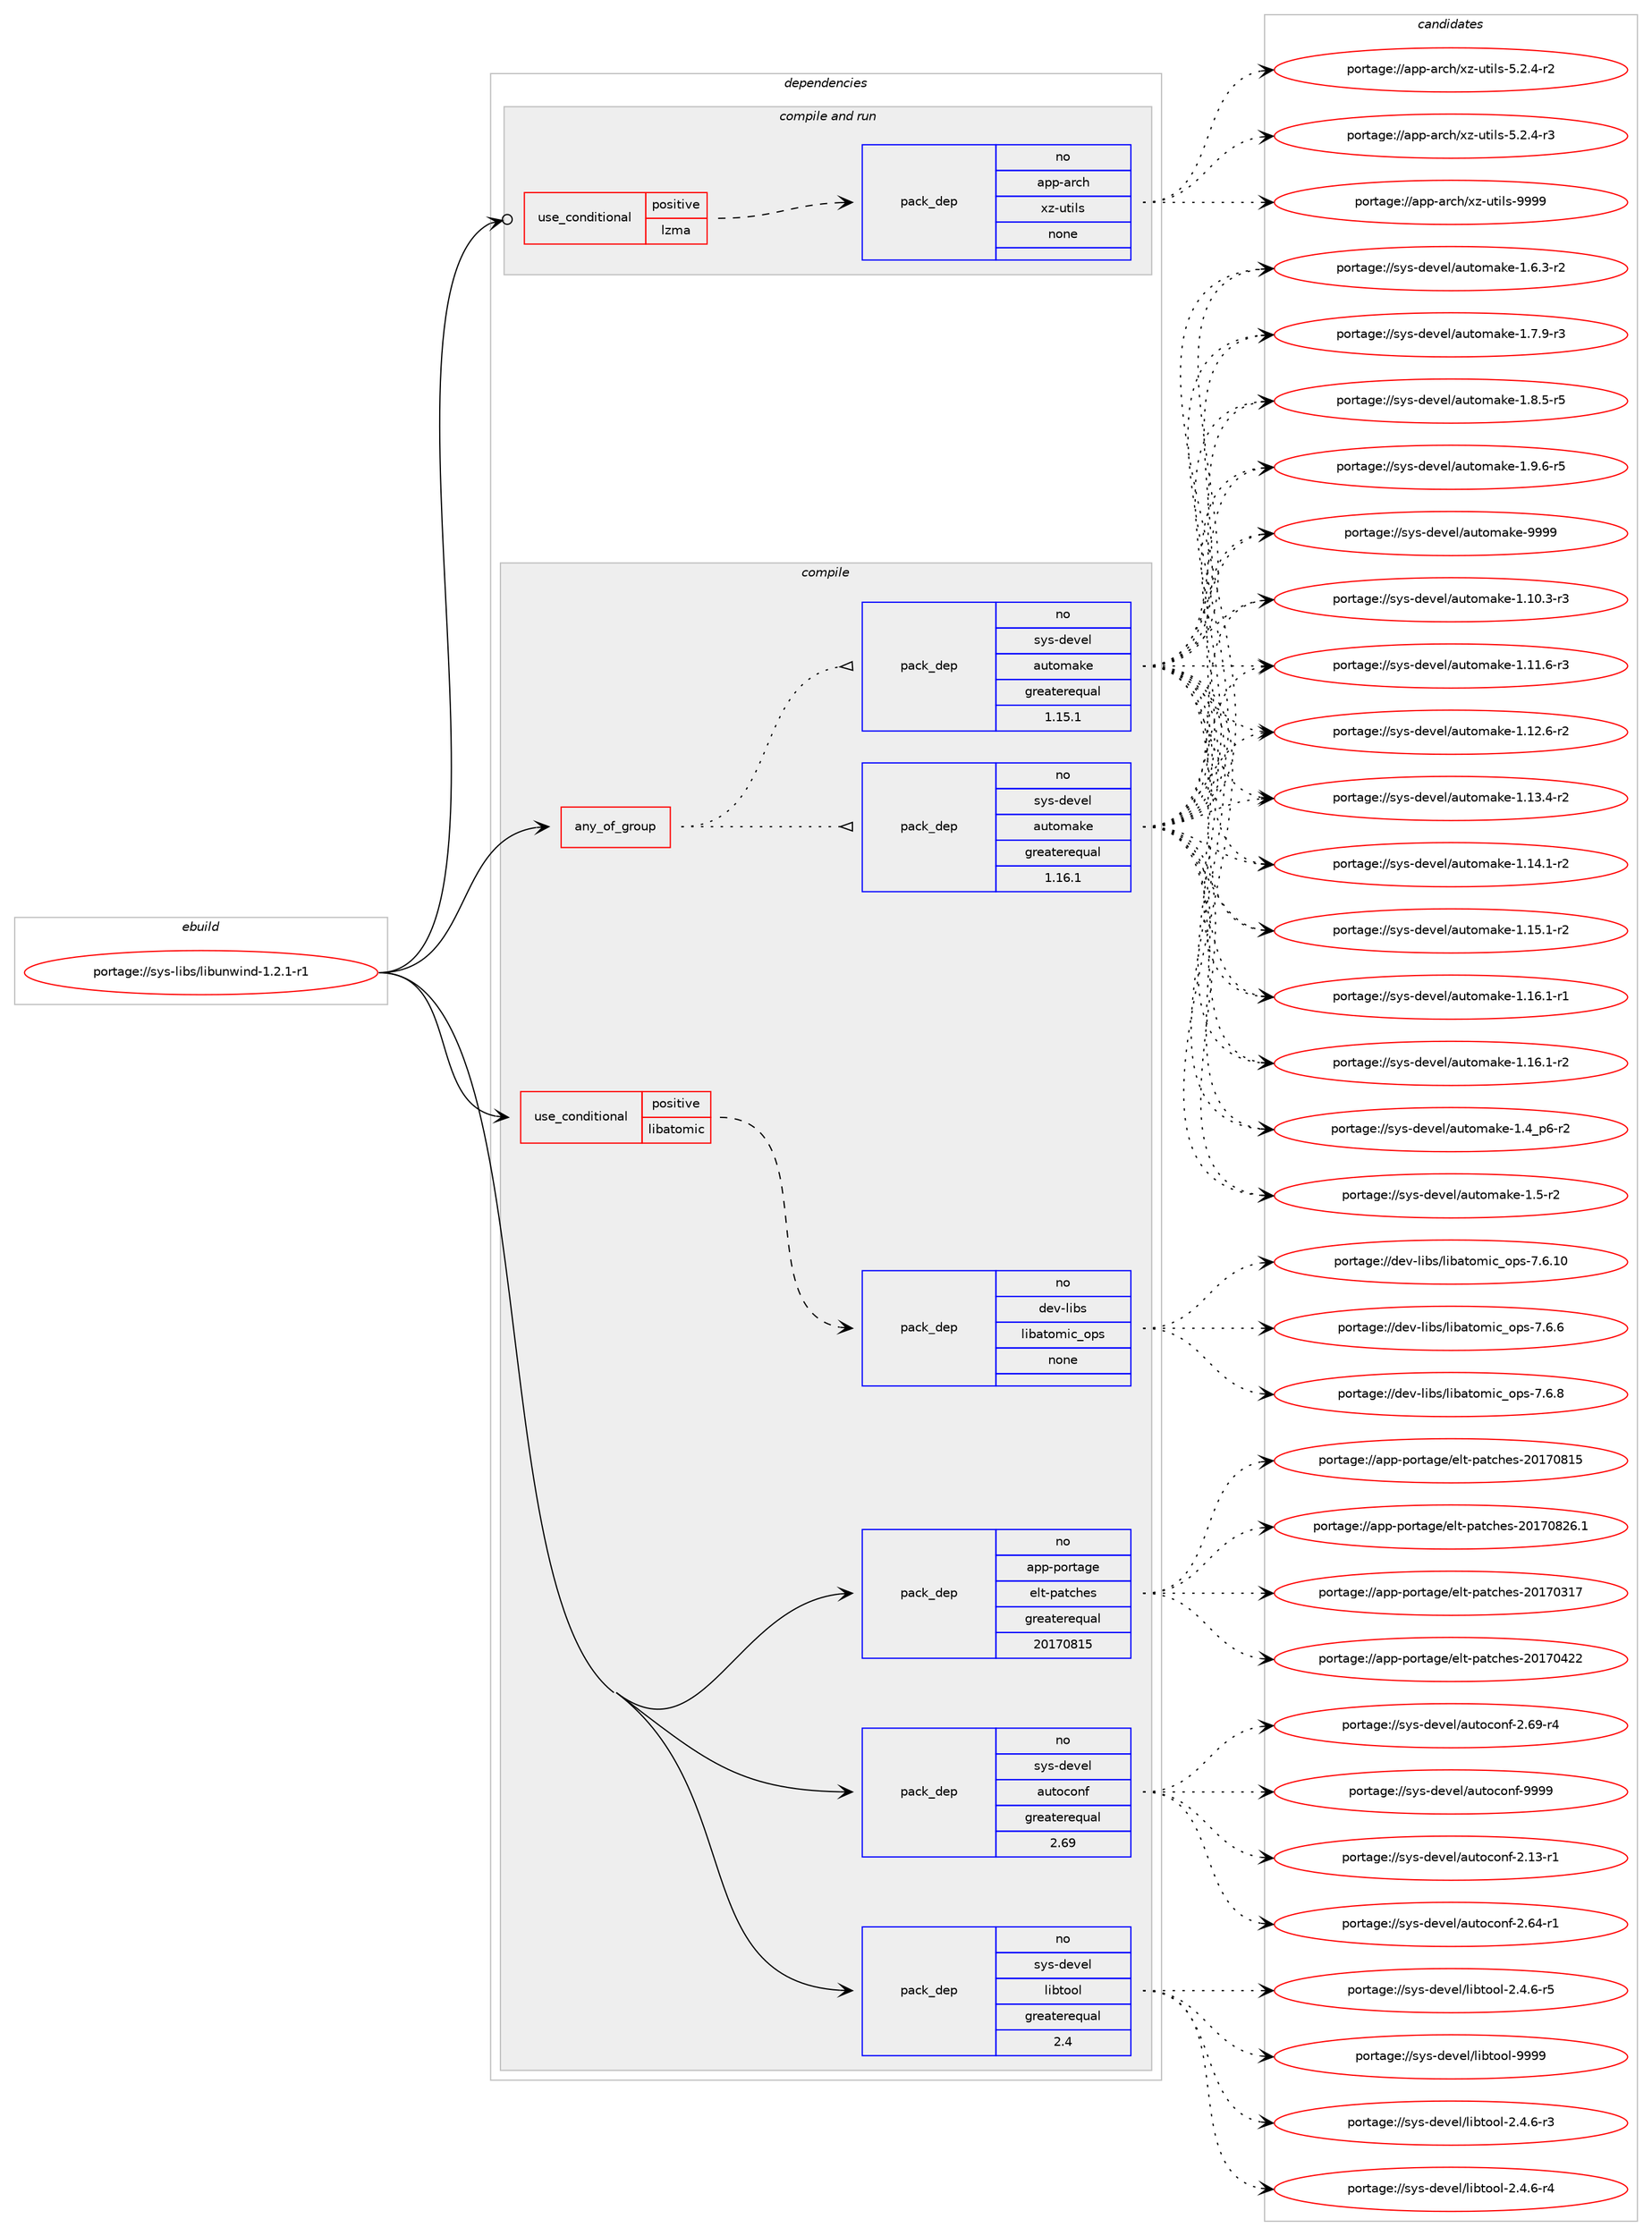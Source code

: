 digraph prolog {

# *************
# Graph options
# *************

newrank=true;
concentrate=true;
compound=true;
graph [rankdir=LR,fontname=Helvetica,fontsize=10,ranksep=1.5];#, ranksep=2.5, nodesep=0.2];
edge  [arrowhead=vee];
node  [fontname=Helvetica,fontsize=10];

# **********
# The ebuild
# **********

subgraph cluster_leftcol {
color=gray;
rank=same;
label=<<i>ebuild</i>>;
id [label="portage://sys-libs/libunwind-1.2.1-r1", color=red, width=4, href="../sys-libs/libunwind-1.2.1-r1.svg"];
}

# ****************
# The dependencies
# ****************

subgraph cluster_midcol {
color=gray;
label=<<i>dependencies</i>>;
subgraph cluster_compile {
fillcolor="#eeeeee";
style=filled;
label=<<i>compile</i>>;
subgraph any7030 {
dependency431873 [label=<<TABLE BORDER="0" CELLBORDER="1" CELLSPACING="0" CELLPADDING="4"><TR><TD CELLPADDING="10">any_of_group</TD></TR></TABLE>>, shape=none, color=red];subgraph pack320114 {
dependency431874 [label=<<TABLE BORDER="0" CELLBORDER="1" CELLSPACING="0" CELLPADDING="4" WIDTH="220"><TR><TD ROWSPAN="6" CELLPADDING="30">pack_dep</TD></TR><TR><TD WIDTH="110">no</TD></TR><TR><TD>sys-devel</TD></TR><TR><TD>automake</TD></TR><TR><TD>greaterequal</TD></TR><TR><TD>1.16.1</TD></TR></TABLE>>, shape=none, color=blue];
}
dependency431873:e -> dependency431874:w [weight=20,style="dotted",arrowhead="oinv"];
subgraph pack320115 {
dependency431875 [label=<<TABLE BORDER="0" CELLBORDER="1" CELLSPACING="0" CELLPADDING="4" WIDTH="220"><TR><TD ROWSPAN="6" CELLPADDING="30">pack_dep</TD></TR><TR><TD WIDTH="110">no</TD></TR><TR><TD>sys-devel</TD></TR><TR><TD>automake</TD></TR><TR><TD>greaterequal</TD></TR><TR><TD>1.15.1</TD></TR></TABLE>>, shape=none, color=blue];
}
dependency431873:e -> dependency431875:w [weight=20,style="dotted",arrowhead="oinv"];
}
id:e -> dependency431873:w [weight=20,style="solid",arrowhead="vee"];
subgraph cond104476 {
dependency431876 [label=<<TABLE BORDER="0" CELLBORDER="1" CELLSPACING="0" CELLPADDING="4"><TR><TD ROWSPAN="3" CELLPADDING="10">use_conditional</TD></TR><TR><TD>positive</TD></TR><TR><TD>libatomic</TD></TR></TABLE>>, shape=none, color=red];
subgraph pack320116 {
dependency431877 [label=<<TABLE BORDER="0" CELLBORDER="1" CELLSPACING="0" CELLPADDING="4" WIDTH="220"><TR><TD ROWSPAN="6" CELLPADDING="30">pack_dep</TD></TR><TR><TD WIDTH="110">no</TD></TR><TR><TD>dev-libs</TD></TR><TR><TD>libatomic_ops</TD></TR><TR><TD>none</TD></TR><TR><TD></TD></TR></TABLE>>, shape=none, color=blue];
}
dependency431876:e -> dependency431877:w [weight=20,style="dashed",arrowhead="vee"];
}
id:e -> dependency431876:w [weight=20,style="solid",arrowhead="vee"];
subgraph pack320117 {
dependency431878 [label=<<TABLE BORDER="0" CELLBORDER="1" CELLSPACING="0" CELLPADDING="4" WIDTH="220"><TR><TD ROWSPAN="6" CELLPADDING="30">pack_dep</TD></TR><TR><TD WIDTH="110">no</TD></TR><TR><TD>app-portage</TD></TR><TR><TD>elt-patches</TD></TR><TR><TD>greaterequal</TD></TR><TR><TD>20170815</TD></TR></TABLE>>, shape=none, color=blue];
}
id:e -> dependency431878:w [weight=20,style="solid",arrowhead="vee"];
subgraph pack320118 {
dependency431879 [label=<<TABLE BORDER="0" CELLBORDER="1" CELLSPACING="0" CELLPADDING="4" WIDTH="220"><TR><TD ROWSPAN="6" CELLPADDING="30">pack_dep</TD></TR><TR><TD WIDTH="110">no</TD></TR><TR><TD>sys-devel</TD></TR><TR><TD>autoconf</TD></TR><TR><TD>greaterequal</TD></TR><TR><TD>2.69</TD></TR></TABLE>>, shape=none, color=blue];
}
id:e -> dependency431879:w [weight=20,style="solid",arrowhead="vee"];
subgraph pack320119 {
dependency431880 [label=<<TABLE BORDER="0" CELLBORDER="1" CELLSPACING="0" CELLPADDING="4" WIDTH="220"><TR><TD ROWSPAN="6" CELLPADDING="30">pack_dep</TD></TR><TR><TD WIDTH="110">no</TD></TR><TR><TD>sys-devel</TD></TR><TR><TD>libtool</TD></TR><TR><TD>greaterequal</TD></TR><TR><TD>2.4</TD></TR></TABLE>>, shape=none, color=blue];
}
id:e -> dependency431880:w [weight=20,style="solid",arrowhead="vee"];
}
subgraph cluster_compileandrun {
fillcolor="#eeeeee";
style=filled;
label=<<i>compile and run</i>>;
subgraph cond104477 {
dependency431881 [label=<<TABLE BORDER="0" CELLBORDER="1" CELLSPACING="0" CELLPADDING="4"><TR><TD ROWSPAN="3" CELLPADDING="10">use_conditional</TD></TR><TR><TD>positive</TD></TR><TR><TD>lzma</TD></TR></TABLE>>, shape=none, color=red];
subgraph pack320120 {
dependency431882 [label=<<TABLE BORDER="0" CELLBORDER="1" CELLSPACING="0" CELLPADDING="4" WIDTH="220"><TR><TD ROWSPAN="6" CELLPADDING="30">pack_dep</TD></TR><TR><TD WIDTH="110">no</TD></TR><TR><TD>app-arch</TD></TR><TR><TD>xz-utils</TD></TR><TR><TD>none</TD></TR><TR><TD></TD></TR></TABLE>>, shape=none, color=blue];
}
dependency431881:e -> dependency431882:w [weight=20,style="dashed",arrowhead="vee"];
}
id:e -> dependency431881:w [weight=20,style="solid",arrowhead="odotvee"];
}
subgraph cluster_run {
fillcolor="#eeeeee";
style=filled;
label=<<i>run</i>>;
}
}

# **************
# The candidates
# **************

subgraph cluster_choices {
rank=same;
color=gray;
label=<<i>candidates</i>>;

subgraph choice320114 {
color=black;
nodesep=1;
choiceportage11512111545100101118101108479711711611110997107101454946494846514511451 [label="portage://sys-devel/automake-1.10.3-r3", color=red, width=4,href="../sys-devel/automake-1.10.3-r3.svg"];
choiceportage11512111545100101118101108479711711611110997107101454946494946544511451 [label="portage://sys-devel/automake-1.11.6-r3", color=red, width=4,href="../sys-devel/automake-1.11.6-r3.svg"];
choiceportage11512111545100101118101108479711711611110997107101454946495046544511450 [label="portage://sys-devel/automake-1.12.6-r2", color=red, width=4,href="../sys-devel/automake-1.12.6-r2.svg"];
choiceportage11512111545100101118101108479711711611110997107101454946495146524511450 [label="portage://sys-devel/automake-1.13.4-r2", color=red, width=4,href="../sys-devel/automake-1.13.4-r2.svg"];
choiceportage11512111545100101118101108479711711611110997107101454946495246494511450 [label="portage://sys-devel/automake-1.14.1-r2", color=red, width=4,href="../sys-devel/automake-1.14.1-r2.svg"];
choiceportage11512111545100101118101108479711711611110997107101454946495346494511450 [label="portage://sys-devel/automake-1.15.1-r2", color=red, width=4,href="../sys-devel/automake-1.15.1-r2.svg"];
choiceportage11512111545100101118101108479711711611110997107101454946495446494511449 [label="portage://sys-devel/automake-1.16.1-r1", color=red, width=4,href="../sys-devel/automake-1.16.1-r1.svg"];
choiceportage11512111545100101118101108479711711611110997107101454946495446494511450 [label="portage://sys-devel/automake-1.16.1-r2", color=red, width=4,href="../sys-devel/automake-1.16.1-r2.svg"];
choiceportage115121115451001011181011084797117116111109971071014549465295112544511450 [label="portage://sys-devel/automake-1.4_p6-r2", color=red, width=4,href="../sys-devel/automake-1.4_p6-r2.svg"];
choiceportage11512111545100101118101108479711711611110997107101454946534511450 [label="portage://sys-devel/automake-1.5-r2", color=red, width=4,href="../sys-devel/automake-1.5-r2.svg"];
choiceportage115121115451001011181011084797117116111109971071014549465446514511450 [label="portage://sys-devel/automake-1.6.3-r2", color=red, width=4,href="../sys-devel/automake-1.6.3-r2.svg"];
choiceportage115121115451001011181011084797117116111109971071014549465546574511451 [label="portage://sys-devel/automake-1.7.9-r3", color=red, width=4,href="../sys-devel/automake-1.7.9-r3.svg"];
choiceportage115121115451001011181011084797117116111109971071014549465646534511453 [label="portage://sys-devel/automake-1.8.5-r5", color=red, width=4,href="../sys-devel/automake-1.8.5-r5.svg"];
choiceportage115121115451001011181011084797117116111109971071014549465746544511453 [label="portage://sys-devel/automake-1.9.6-r5", color=red, width=4,href="../sys-devel/automake-1.9.6-r5.svg"];
choiceportage115121115451001011181011084797117116111109971071014557575757 [label="portage://sys-devel/automake-9999", color=red, width=4,href="../sys-devel/automake-9999.svg"];
dependency431874:e -> choiceportage11512111545100101118101108479711711611110997107101454946494846514511451:w [style=dotted,weight="100"];
dependency431874:e -> choiceportage11512111545100101118101108479711711611110997107101454946494946544511451:w [style=dotted,weight="100"];
dependency431874:e -> choiceportage11512111545100101118101108479711711611110997107101454946495046544511450:w [style=dotted,weight="100"];
dependency431874:e -> choiceportage11512111545100101118101108479711711611110997107101454946495146524511450:w [style=dotted,weight="100"];
dependency431874:e -> choiceportage11512111545100101118101108479711711611110997107101454946495246494511450:w [style=dotted,weight="100"];
dependency431874:e -> choiceportage11512111545100101118101108479711711611110997107101454946495346494511450:w [style=dotted,weight="100"];
dependency431874:e -> choiceportage11512111545100101118101108479711711611110997107101454946495446494511449:w [style=dotted,weight="100"];
dependency431874:e -> choiceportage11512111545100101118101108479711711611110997107101454946495446494511450:w [style=dotted,weight="100"];
dependency431874:e -> choiceportage115121115451001011181011084797117116111109971071014549465295112544511450:w [style=dotted,weight="100"];
dependency431874:e -> choiceportage11512111545100101118101108479711711611110997107101454946534511450:w [style=dotted,weight="100"];
dependency431874:e -> choiceportage115121115451001011181011084797117116111109971071014549465446514511450:w [style=dotted,weight="100"];
dependency431874:e -> choiceportage115121115451001011181011084797117116111109971071014549465546574511451:w [style=dotted,weight="100"];
dependency431874:e -> choiceportage115121115451001011181011084797117116111109971071014549465646534511453:w [style=dotted,weight="100"];
dependency431874:e -> choiceportage115121115451001011181011084797117116111109971071014549465746544511453:w [style=dotted,weight="100"];
dependency431874:e -> choiceportage115121115451001011181011084797117116111109971071014557575757:w [style=dotted,weight="100"];
}
subgraph choice320115 {
color=black;
nodesep=1;
choiceportage11512111545100101118101108479711711611110997107101454946494846514511451 [label="portage://sys-devel/automake-1.10.3-r3", color=red, width=4,href="../sys-devel/automake-1.10.3-r3.svg"];
choiceportage11512111545100101118101108479711711611110997107101454946494946544511451 [label="portage://sys-devel/automake-1.11.6-r3", color=red, width=4,href="../sys-devel/automake-1.11.6-r3.svg"];
choiceportage11512111545100101118101108479711711611110997107101454946495046544511450 [label="portage://sys-devel/automake-1.12.6-r2", color=red, width=4,href="../sys-devel/automake-1.12.6-r2.svg"];
choiceportage11512111545100101118101108479711711611110997107101454946495146524511450 [label="portage://sys-devel/automake-1.13.4-r2", color=red, width=4,href="../sys-devel/automake-1.13.4-r2.svg"];
choiceportage11512111545100101118101108479711711611110997107101454946495246494511450 [label="portage://sys-devel/automake-1.14.1-r2", color=red, width=4,href="../sys-devel/automake-1.14.1-r2.svg"];
choiceportage11512111545100101118101108479711711611110997107101454946495346494511450 [label="portage://sys-devel/automake-1.15.1-r2", color=red, width=4,href="../sys-devel/automake-1.15.1-r2.svg"];
choiceportage11512111545100101118101108479711711611110997107101454946495446494511449 [label="portage://sys-devel/automake-1.16.1-r1", color=red, width=4,href="../sys-devel/automake-1.16.1-r1.svg"];
choiceportage11512111545100101118101108479711711611110997107101454946495446494511450 [label="portage://sys-devel/automake-1.16.1-r2", color=red, width=4,href="../sys-devel/automake-1.16.1-r2.svg"];
choiceportage115121115451001011181011084797117116111109971071014549465295112544511450 [label="portage://sys-devel/automake-1.4_p6-r2", color=red, width=4,href="../sys-devel/automake-1.4_p6-r2.svg"];
choiceportage11512111545100101118101108479711711611110997107101454946534511450 [label="portage://sys-devel/automake-1.5-r2", color=red, width=4,href="../sys-devel/automake-1.5-r2.svg"];
choiceportage115121115451001011181011084797117116111109971071014549465446514511450 [label="portage://sys-devel/automake-1.6.3-r2", color=red, width=4,href="../sys-devel/automake-1.6.3-r2.svg"];
choiceportage115121115451001011181011084797117116111109971071014549465546574511451 [label="portage://sys-devel/automake-1.7.9-r3", color=red, width=4,href="../sys-devel/automake-1.7.9-r3.svg"];
choiceportage115121115451001011181011084797117116111109971071014549465646534511453 [label="portage://sys-devel/automake-1.8.5-r5", color=red, width=4,href="../sys-devel/automake-1.8.5-r5.svg"];
choiceportage115121115451001011181011084797117116111109971071014549465746544511453 [label="portage://sys-devel/automake-1.9.6-r5", color=red, width=4,href="../sys-devel/automake-1.9.6-r5.svg"];
choiceportage115121115451001011181011084797117116111109971071014557575757 [label="portage://sys-devel/automake-9999", color=red, width=4,href="../sys-devel/automake-9999.svg"];
dependency431875:e -> choiceportage11512111545100101118101108479711711611110997107101454946494846514511451:w [style=dotted,weight="100"];
dependency431875:e -> choiceportage11512111545100101118101108479711711611110997107101454946494946544511451:w [style=dotted,weight="100"];
dependency431875:e -> choiceportage11512111545100101118101108479711711611110997107101454946495046544511450:w [style=dotted,weight="100"];
dependency431875:e -> choiceportage11512111545100101118101108479711711611110997107101454946495146524511450:w [style=dotted,weight="100"];
dependency431875:e -> choiceportage11512111545100101118101108479711711611110997107101454946495246494511450:w [style=dotted,weight="100"];
dependency431875:e -> choiceportage11512111545100101118101108479711711611110997107101454946495346494511450:w [style=dotted,weight="100"];
dependency431875:e -> choiceportage11512111545100101118101108479711711611110997107101454946495446494511449:w [style=dotted,weight="100"];
dependency431875:e -> choiceportage11512111545100101118101108479711711611110997107101454946495446494511450:w [style=dotted,weight="100"];
dependency431875:e -> choiceportage115121115451001011181011084797117116111109971071014549465295112544511450:w [style=dotted,weight="100"];
dependency431875:e -> choiceportage11512111545100101118101108479711711611110997107101454946534511450:w [style=dotted,weight="100"];
dependency431875:e -> choiceportage115121115451001011181011084797117116111109971071014549465446514511450:w [style=dotted,weight="100"];
dependency431875:e -> choiceportage115121115451001011181011084797117116111109971071014549465546574511451:w [style=dotted,weight="100"];
dependency431875:e -> choiceportage115121115451001011181011084797117116111109971071014549465646534511453:w [style=dotted,weight="100"];
dependency431875:e -> choiceportage115121115451001011181011084797117116111109971071014549465746544511453:w [style=dotted,weight="100"];
dependency431875:e -> choiceportage115121115451001011181011084797117116111109971071014557575757:w [style=dotted,weight="100"];
}
subgraph choice320116 {
color=black;
nodesep=1;
choiceportage1001011184510810598115471081059897116111109105999511111211545554654464948 [label="portage://dev-libs/libatomic_ops-7.6.10", color=red, width=4,href="../dev-libs/libatomic_ops-7.6.10.svg"];
choiceportage10010111845108105981154710810598971161111091059995111112115455546544654 [label="portage://dev-libs/libatomic_ops-7.6.6", color=red, width=4,href="../dev-libs/libatomic_ops-7.6.6.svg"];
choiceportage10010111845108105981154710810598971161111091059995111112115455546544656 [label="portage://dev-libs/libatomic_ops-7.6.8", color=red, width=4,href="../dev-libs/libatomic_ops-7.6.8.svg"];
dependency431877:e -> choiceportage1001011184510810598115471081059897116111109105999511111211545554654464948:w [style=dotted,weight="100"];
dependency431877:e -> choiceportage10010111845108105981154710810598971161111091059995111112115455546544654:w [style=dotted,weight="100"];
dependency431877:e -> choiceportage10010111845108105981154710810598971161111091059995111112115455546544656:w [style=dotted,weight="100"];
}
subgraph choice320117 {
color=black;
nodesep=1;
choiceportage97112112451121111141169710310147101108116451129711699104101115455048495548514955 [label="portage://app-portage/elt-patches-20170317", color=red, width=4,href="../app-portage/elt-patches-20170317.svg"];
choiceportage97112112451121111141169710310147101108116451129711699104101115455048495548525050 [label="portage://app-portage/elt-patches-20170422", color=red, width=4,href="../app-portage/elt-patches-20170422.svg"];
choiceportage97112112451121111141169710310147101108116451129711699104101115455048495548564953 [label="portage://app-portage/elt-patches-20170815", color=red, width=4,href="../app-portage/elt-patches-20170815.svg"];
choiceportage971121124511211111411697103101471011081164511297116991041011154550484955485650544649 [label="portage://app-portage/elt-patches-20170826.1", color=red, width=4,href="../app-portage/elt-patches-20170826.1.svg"];
dependency431878:e -> choiceportage97112112451121111141169710310147101108116451129711699104101115455048495548514955:w [style=dotted,weight="100"];
dependency431878:e -> choiceportage97112112451121111141169710310147101108116451129711699104101115455048495548525050:w [style=dotted,weight="100"];
dependency431878:e -> choiceportage97112112451121111141169710310147101108116451129711699104101115455048495548564953:w [style=dotted,weight="100"];
dependency431878:e -> choiceportage971121124511211111411697103101471011081164511297116991041011154550484955485650544649:w [style=dotted,weight="100"];
}
subgraph choice320118 {
color=black;
nodesep=1;
choiceportage1151211154510010111810110847971171161119911111010245504649514511449 [label="portage://sys-devel/autoconf-2.13-r1", color=red, width=4,href="../sys-devel/autoconf-2.13-r1.svg"];
choiceportage1151211154510010111810110847971171161119911111010245504654524511449 [label="portage://sys-devel/autoconf-2.64-r1", color=red, width=4,href="../sys-devel/autoconf-2.64-r1.svg"];
choiceportage1151211154510010111810110847971171161119911111010245504654574511452 [label="portage://sys-devel/autoconf-2.69-r4", color=red, width=4,href="../sys-devel/autoconf-2.69-r4.svg"];
choiceportage115121115451001011181011084797117116111991111101024557575757 [label="portage://sys-devel/autoconf-9999", color=red, width=4,href="../sys-devel/autoconf-9999.svg"];
dependency431879:e -> choiceportage1151211154510010111810110847971171161119911111010245504649514511449:w [style=dotted,weight="100"];
dependency431879:e -> choiceportage1151211154510010111810110847971171161119911111010245504654524511449:w [style=dotted,weight="100"];
dependency431879:e -> choiceportage1151211154510010111810110847971171161119911111010245504654574511452:w [style=dotted,weight="100"];
dependency431879:e -> choiceportage115121115451001011181011084797117116111991111101024557575757:w [style=dotted,weight="100"];
}
subgraph choice320119 {
color=black;
nodesep=1;
choiceportage1151211154510010111810110847108105981161111111084550465246544511451 [label="portage://sys-devel/libtool-2.4.6-r3", color=red, width=4,href="../sys-devel/libtool-2.4.6-r3.svg"];
choiceportage1151211154510010111810110847108105981161111111084550465246544511452 [label="portage://sys-devel/libtool-2.4.6-r4", color=red, width=4,href="../sys-devel/libtool-2.4.6-r4.svg"];
choiceportage1151211154510010111810110847108105981161111111084550465246544511453 [label="portage://sys-devel/libtool-2.4.6-r5", color=red, width=4,href="../sys-devel/libtool-2.4.6-r5.svg"];
choiceportage1151211154510010111810110847108105981161111111084557575757 [label="portage://sys-devel/libtool-9999", color=red, width=4,href="../sys-devel/libtool-9999.svg"];
dependency431880:e -> choiceportage1151211154510010111810110847108105981161111111084550465246544511451:w [style=dotted,weight="100"];
dependency431880:e -> choiceportage1151211154510010111810110847108105981161111111084550465246544511452:w [style=dotted,weight="100"];
dependency431880:e -> choiceportage1151211154510010111810110847108105981161111111084550465246544511453:w [style=dotted,weight="100"];
dependency431880:e -> choiceportage1151211154510010111810110847108105981161111111084557575757:w [style=dotted,weight="100"];
}
subgraph choice320120 {
color=black;
nodesep=1;
choiceportage9711211245971149910447120122451171161051081154553465046524511450 [label="portage://app-arch/xz-utils-5.2.4-r2", color=red, width=4,href="../app-arch/xz-utils-5.2.4-r2.svg"];
choiceportage9711211245971149910447120122451171161051081154553465046524511451 [label="portage://app-arch/xz-utils-5.2.4-r3", color=red, width=4,href="../app-arch/xz-utils-5.2.4-r3.svg"];
choiceportage9711211245971149910447120122451171161051081154557575757 [label="portage://app-arch/xz-utils-9999", color=red, width=4,href="../app-arch/xz-utils-9999.svg"];
dependency431882:e -> choiceportage9711211245971149910447120122451171161051081154553465046524511450:w [style=dotted,weight="100"];
dependency431882:e -> choiceportage9711211245971149910447120122451171161051081154553465046524511451:w [style=dotted,weight="100"];
dependency431882:e -> choiceportage9711211245971149910447120122451171161051081154557575757:w [style=dotted,weight="100"];
}
}

}
